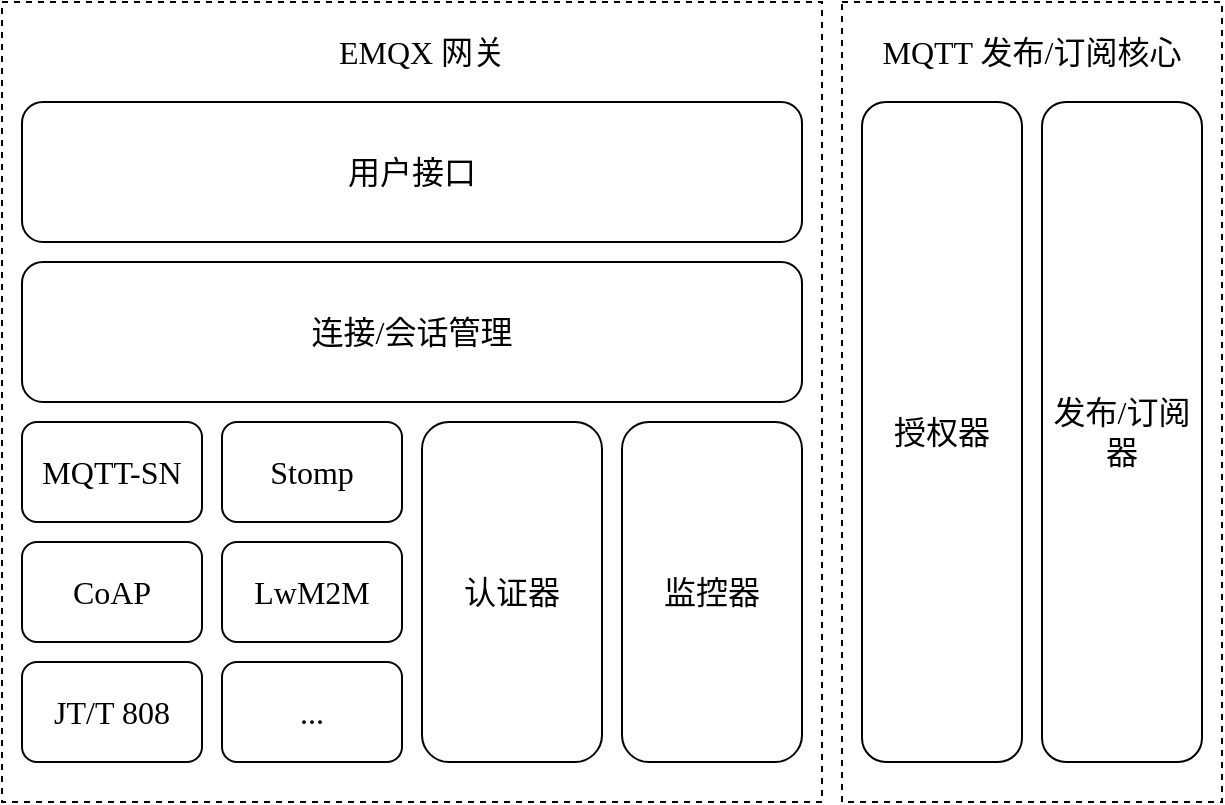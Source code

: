 <mxfile>
    <diagram id="9gPVDYm9mvR2rlDBElFZ" name="Page-1">
        <mxGraphModel dx="662" dy="553" grid="1" gridSize="10" guides="1" tooltips="1" connect="1" arrows="1" fold="1" page="1" pageScale="1" pageWidth="827" pageHeight="1169" math="0" shadow="0">
            <root>
                <mxCell id="0"/>
                <mxCell id="1" parent="0"/>
                <mxCell id="20" value="" style="rounded=0;whiteSpace=wrap;html=1;dashed=1;fontFamily=Songti SC;fontSize=16;" vertex="1" parent="1">
                    <mxGeometry x="530" y="60" width="190" height="400" as="geometry"/>
                </mxCell>
                <mxCell id="19" value="" style="rounded=0;whiteSpace=wrap;html=1;dashed=1;fontFamily=Songti SC;fontSize=16;" vertex="1" parent="1">
                    <mxGeometry x="110" y="60" width="410" height="400" as="geometry"/>
                </mxCell>
                <mxCell id="2" value="用户接口" style="rounded=1;whiteSpace=wrap;html=1;fontFamily=Songti SC;fontSize=16;" vertex="1" parent="1">
                    <mxGeometry x="120" y="110" width="390" height="70" as="geometry"/>
                </mxCell>
                <mxCell id="3" value="连接/会话管理" style="rounded=1;whiteSpace=wrap;html=1;fontFamily=Songti SC;fontSize=16;" vertex="1" parent="1">
                    <mxGeometry x="120" y="190" width="390" height="70" as="geometry"/>
                </mxCell>
                <mxCell id="4" value="MQTT-SN" style="rounded=1;whiteSpace=wrap;html=1;fontFamily=Songti SC;fontSize=16;" vertex="1" parent="1">
                    <mxGeometry x="120" y="270" width="90" height="50" as="geometry"/>
                </mxCell>
                <mxCell id="8" value="监控器" style="rounded=1;whiteSpace=wrap;html=1;fontFamily=Songti SC;fontSize=16;" vertex="1" parent="1">
                    <mxGeometry x="420" y="270" width="90" height="170" as="geometry"/>
                </mxCell>
                <mxCell id="10" value="认证器" style="rounded=1;whiteSpace=wrap;html=1;fontFamily=Songti SC;fontSize=16;" vertex="1" parent="1">
                    <mxGeometry x="320" y="270" width="90" height="170" as="geometry"/>
                </mxCell>
                <mxCell id="11" value="CoAP" style="rounded=1;whiteSpace=wrap;html=1;fontFamily=Songti SC;fontSize=16;" vertex="1" parent="1">
                    <mxGeometry x="120" y="330" width="90" height="50" as="geometry"/>
                </mxCell>
                <mxCell id="12" value="LwM2M" style="rounded=1;whiteSpace=wrap;html=1;fontFamily=Songti SC;fontSize=16;" vertex="1" parent="1">
                    <mxGeometry x="220" y="330" width="90" height="50" as="geometry"/>
                </mxCell>
                <mxCell id="13" value="Stomp" style="rounded=1;whiteSpace=wrap;html=1;fontFamily=Songti SC;fontSize=16;" vertex="1" parent="1">
                    <mxGeometry x="220" y="270" width="90" height="50" as="geometry"/>
                </mxCell>
                <mxCell id="14" value="JT/T 808" style="rounded=1;whiteSpace=wrap;html=1;fontFamily=Songti SC;fontSize=16;" vertex="1" parent="1">
                    <mxGeometry x="120" y="390" width="90" height="50" as="geometry"/>
                </mxCell>
                <mxCell id="15" value="..." style="rounded=1;whiteSpace=wrap;html=1;fontFamily=Songti SC;fontSize=16;" vertex="1" parent="1">
                    <mxGeometry x="220" y="390" width="90" height="50" as="geometry"/>
                </mxCell>
                <mxCell id="16" value="授权器" style="rounded=1;whiteSpace=wrap;html=1;fontFamily=Songti SC;fontSize=16;" vertex="1" parent="1">
                    <mxGeometry x="540" y="110" width="80" height="330" as="geometry"/>
                </mxCell>
                <mxCell id="17" value="发布/订阅器" style="rounded=1;whiteSpace=wrap;html=1;fontFamily=Songti SC;fontSize=16;" vertex="1" parent="1">
                    <mxGeometry x="630" y="110" width="80" height="330" as="geometry"/>
                </mxCell>
                <mxCell id="21" value="EMQX 网关" style="text;html=1;align=center;verticalAlign=middle;whiteSpace=wrap;rounded=0;fontFamily=Songti SC;fontSize=16;" vertex="1" parent="1">
                    <mxGeometry x="270" y="70" width="100" height="30" as="geometry"/>
                </mxCell>
                <mxCell id="22" value="MQTT 发布/订阅核心" style="text;html=1;align=center;verticalAlign=middle;whiteSpace=wrap;rounded=0;fontFamily=Songti SC;fontSize=16;" vertex="1" parent="1">
                    <mxGeometry x="545" y="70" width="160" height="30" as="geometry"/>
                </mxCell>
            </root>
        </mxGraphModel>
    </diagram>
</mxfile>